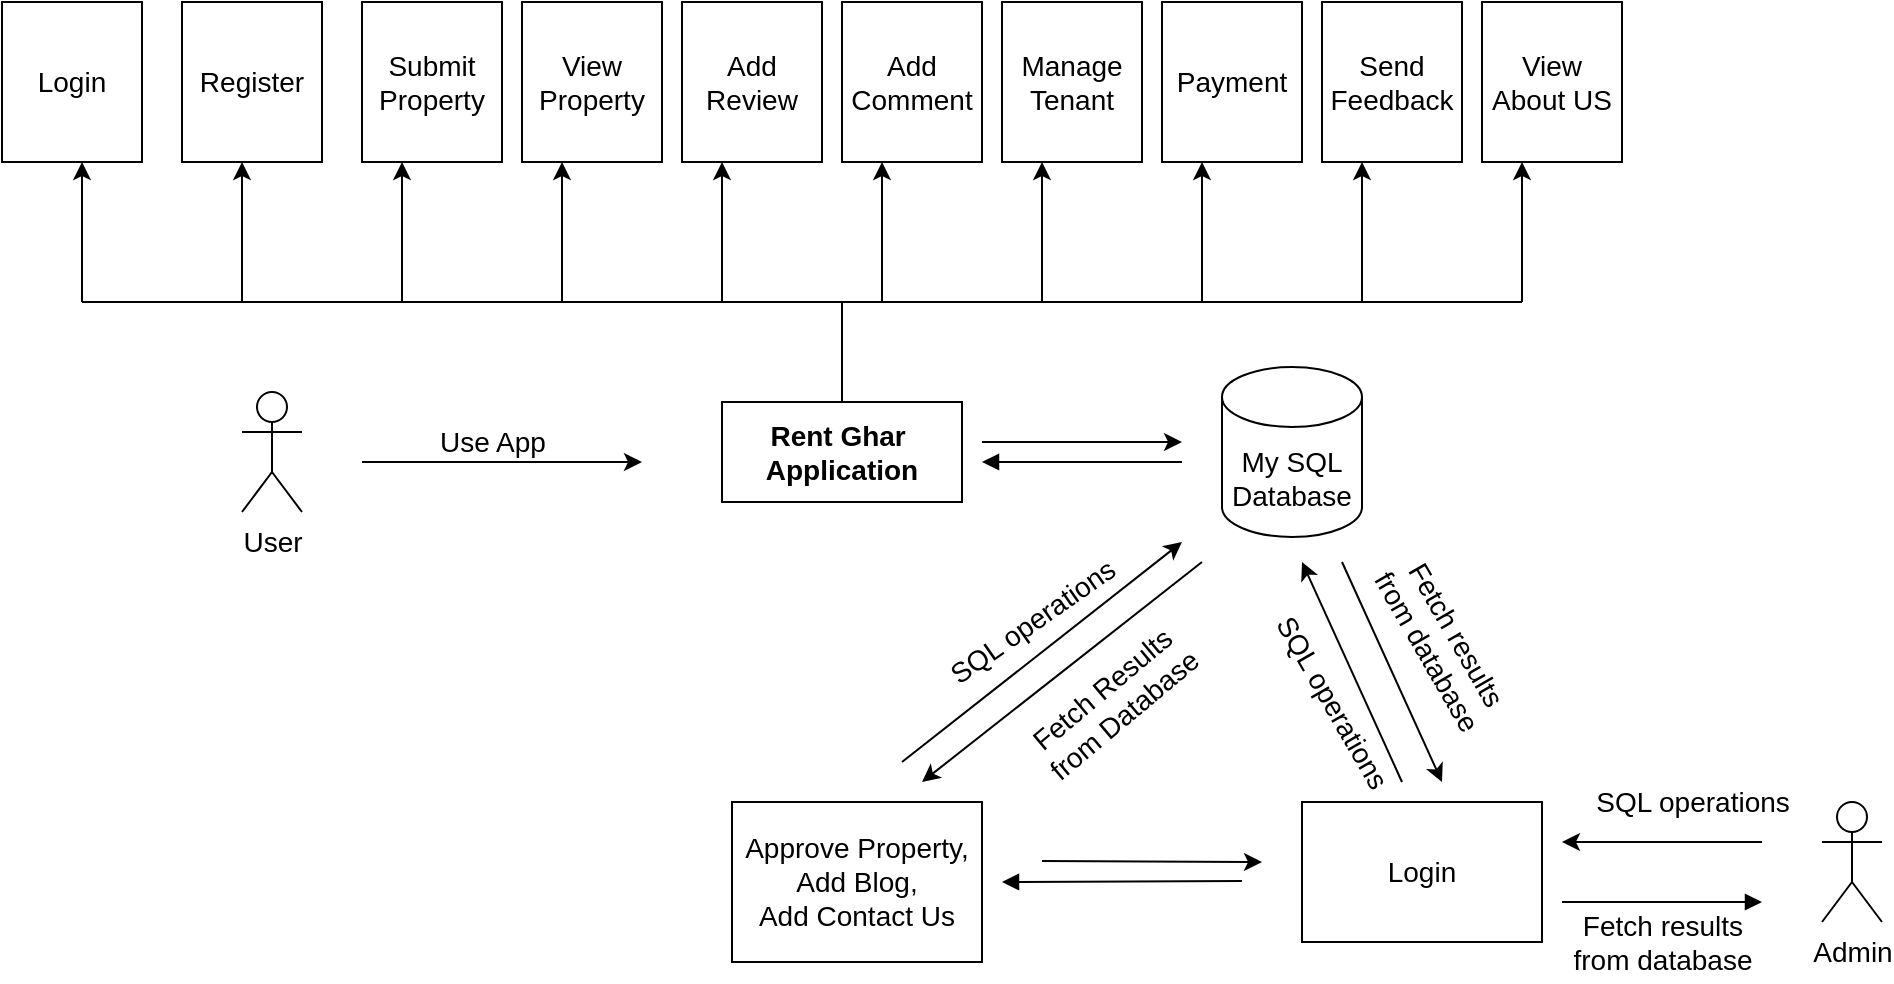 <mxfile version="16.0.3" type="browser"><diagram id="r4xI1C4j-kOWy9uSVbKI" name="Page-1"><mxGraphModel dx="1422" dy="715" grid="1" gridSize="10" guides="1" tooltips="1" connect="1" arrows="1" fold="1" page="1" pageScale="1" pageWidth="850" pageHeight="1100" math="0" shadow="0"><root><mxCell id="0"/><mxCell id="1" parent="0"/><mxCell id="dUj0AZdAuJIaieSg4aUN-1" value="&lt;b style=&quot;font-size: 14px&quot;&gt;Rent Ghar&amp;nbsp;&lt;br&gt;Application&lt;/b&gt;" style="rounded=0;whiteSpace=wrap;html=1;" parent="1" vertex="1"><mxGeometry x="360" y="330" width="120" height="50" as="geometry"/></mxCell><mxCell id="dUj0AZdAuJIaieSg4aUN-2" value="User" style="shape=umlActor;verticalLabelPosition=bottom;verticalAlign=top;html=1;outlineConnect=0;fontSize=14;" parent="1" vertex="1"><mxGeometry x="120" y="325" width="30" height="60" as="geometry"/></mxCell><mxCell id="dUj0AZdAuJIaieSg4aUN-3" value="" style="endArrow=classic;html=1;rounded=0;fontSize=14;" parent="1" edge="1"><mxGeometry width="50" height="50" relative="1" as="geometry"><mxPoint x="180" y="360" as="sourcePoint"/><mxPoint x="320" y="360" as="targetPoint"/></mxGeometry></mxCell><mxCell id="dUj0AZdAuJIaieSg4aUN-4" value="Use App" style="text;html=1;align=center;verticalAlign=middle;resizable=0;points=[];autosize=1;strokeColor=none;fillColor=none;fontSize=14;" parent="1" vertex="1"><mxGeometry x="210" y="340" width="70" height="20" as="geometry"/></mxCell><mxCell id="dUj0AZdAuJIaieSg4aUN-12" value="" style="endArrow=none;html=1;rounded=0;fontSize=14;exitX=0.5;exitY=0;exitDx=0;exitDy=0;" parent="1" source="dUj0AZdAuJIaieSg4aUN-1" edge="1"><mxGeometry width="50" height="50" relative="1" as="geometry"><mxPoint x="370" y="290" as="sourcePoint"/><mxPoint x="420" y="280" as="targetPoint"/></mxGeometry></mxCell><mxCell id="dUj0AZdAuJIaieSg4aUN-13" value="" style="endArrow=none;html=1;rounded=0;fontSize=14;" parent="1" edge="1"><mxGeometry width="50" height="50" relative="1" as="geometry"><mxPoint x="40" y="280" as="sourcePoint"/><mxPoint x="760" y="280" as="targetPoint"/><Array as="points"><mxPoint x="420" y="280"/></Array></mxGeometry></mxCell><mxCell id="dUj0AZdAuJIaieSg4aUN-15" value="" style="endArrow=classic;html=1;rounded=0;fontSize=14;" parent="1" edge="1"><mxGeometry width="50" height="50" relative="1" as="geometry"><mxPoint x="40" y="280" as="sourcePoint"/><mxPoint x="40" y="210" as="targetPoint"/></mxGeometry></mxCell><mxCell id="dUj0AZdAuJIaieSg4aUN-16" value="" style="endArrow=classic;html=1;rounded=0;fontSize=14;" parent="1" edge="1"><mxGeometry width="50" height="50" relative="1" as="geometry"><mxPoint x="120" y="280" as="sourcePoint"/><mxPoint x="120" y="210" as="targetPoint"/></mxGeometry></mxCell><mxCell id="dUj0AZdAuJIaieSg4aUN-17" value="" style="endArrow=classic;html=1;rounded=0;fontSize=14;" parent="1" edge="1"><mxGeometry width="50" height="50" relative="1" as="geometry"><mxPoint x="200" y="280" as="sourcePoint"/><mxPoint x="200" y="210" as="targetPoint"/></mxGeometry></mxCell><mxCell id="dUj0AZdAuJIaieSg4aUN-18" value="" style="endArrow=classic;html=1;rounded=0;fontSize=14;" parent="1" edge="1"><mxGeometry width="50" height="50" relative="1" as="geometry"><mxPoint x="280" y="280" as="sourcePoint"/><mxPoint x="280" y="210" as="targetPoint"/></mxGeometry></mxCell><mxCell id="dUj0AZdAuJIaieSg4aUN-19" value="" style="endArrow=classic;html=1;rounded=0;fontSize=14;" parent="1" edge="1"><mxGeometry width="50" height="50" relative="1" as="geometry"><mxPoint x="360" y="280" as="sourcePoint"/><mxPoint x="360" y="210" as="targetPoint"/></mxGeometry></mxCell><mxCell id="dUj0AZdAuJIaieSg4aUN-20" value="" style="endArrow=classic;html=1;rounded=0;fontSize=14;" parent="1" edge="1"><mxGeometry width="50" height="50" relative="1" as="geometry"><mxPoint x="440" y="280" as="sourcePoint"/><mxPoint x="440" y="210" as="targetPoint"/></mxGeometry></mxCell><mxCell id="dUj0AZdAuJIaieSg4aUN-21" value="" style="endArrow=classic;html=1;rounded=0;fontSize=14;" parent="1" edge="1"><mxGeometry width="50" height="50" relative="1" as="geometry"><mxPoint x="520" y="280" as="sourcePoint"/><mxPoint x="520" y="210" as="targetPoint"/></mxGeometry></mxCell><mxCell id="dUj0AZdAuJIaieSg4aUN-22" value="" style="endArrow=classic;html=1;rounded=0;fontSize=14;" parent="1" edge="1"><mxGeometry width="50" height="50" relative="1" as="geometry"><mxPoint x="600" y="280" as="sourcePoint"/><mxPoint x="600" y="210" as="targetPoint"/></mxGeometry></mxCell><mxCell id="dUj0AZdAuJIaieSg4aUN-23" value="" style="endArrow=classic;html=1;rounded=0;fontSize=14;" parent="1" edge="1"><mxGeometry width="50" height="50" relative="1" as="geometry"><mxPoint x="680" y="280" as="sourcePoint"/><mxPoint x="680" y="210" as="targetPoint"/></mxGeometry></mxCell><mxCell id="dUj0AZdAuJIaieSg4aUN-24" value="" style="endArrow=classic;html=1;rounded=0;fontSize=14;" parent="1" edge="1"><mxGeometry width="50" height="50" relative="1" as="geometry"><mxPoint x="760" y="280" as="sourcePoint"/><mxPoint x="760" y="210" as="targetPoint"/></mxGeometry></mxCell><mxCell id="dUj0AZdAuJIaieSg4aUN-26" value="Login&lt;span style=&quot;color: rgba(0 , 0 , 0 , 0) ; font-family: monospace ; font-size: 0px&quot;&gt;%3CmxGraphModel%3E%3Croot%3E%3CmxCell%20id%3D%220%22%2F%3E%3CmxCell%20id%3D%221%22%20parent%3D%220%22%2F%3E%3CmxCell%20id%3D%222%22%20value%3D%22%22%20style%3D%22endArrow%3Dclassic%3Bhtml%3D1%3Brounded%3D0%3BfontSize%3D14%3B%22%20edge%3D%221%22%20parent%3D%221%22%3E%3CmxGeometry%20width%3D%2250%22%20height%3D%2250%22%20relative%3D%221%22%20as%3D%22geometry%22%3E%3CmxPoint%20x%3D%22760%22%20y%3D%22280%22%20as%3D%22sourcePoint%22%2F%3E%3CmxPoint%20x%3D%22760%22%20y%3D%22210%22%20as%3D%22targetPoint%22%2F%3E%3C%2FmxGeometry%3E%3C%2FmxCell%3E%3C%2Froot%3E%3C%2FmxGraphModel%3E&lt;/span&gt;" style="rounded=0;whiteSpace=wrap;html=1;fontSize=14;" parent="1" vertex="1"><mxGeometry y="130" width="70" height="80" as="geometry"/></mxCell><mxCell id="dUj0AZdAuJIaieSg4aUN-27" value="Register" style="rounded=0;whiteSpace=wrap;html=1;fontSize=14;" parent="1" vertex="1"><mxGeometry x="90" y="130" width="70" height="80" as="geometry"/></mxCell><mxCell id="dUj0AZdAuJIaieSg4aUN-28" value="Submit Property" style="rounded=0;whiteSpace=wrap;html=1;fontSize=14;" parent="1" vertex="1"><mxGeometry x="180" y="130" width="70" height="80" as="geometry"/></mxCell><mxCell id="dUj0AZdAuJIaieSg4aUN-29" value="View Property" style="rounded=0;whiteSpace=wrap;html=1;fontSize=14;" parent="1" vertex="1"><mxGeometry x="260" y="130" width="70" height="80" as="geometry"/></mxCell><mxCell id="dUj0AZdAuJIaieSg4aUN-30" value="Add Review" style="rounded=0;whiteSpace=wrap;html=1;fontSize=14;" parent="1" vertex="1"><mxGeometry x="340" y="130" width="70" height="80" as="geometry"/></mxCell><mxCell id="dUj0AZdAuJIaieSg4aUN-31" value="Add Comment" style="rounded=0;whiteSpace=wrap;html=1;fontSize=14;" parent="1" vertex="1"><mxGeometry x="420" y="130" width="70" height="80" as="geometry"/></mxCell><mxCell id="dUj0AZdAuJIaieSg4aUN-32" value="Manage Tenant" style="rounded=0;whiteSpace=wrap;html=1;fontSize=14;" parent="1" vertex="1"><mxGeometry x="500" y="130" width="70" height="80" as="geometry"/></mxCell><mxCell id="dUj0AZdAuJIaieSg4aUN-33" value="Payment" style="rounded=0;whiteSpace=wrap;html=1;fontSize=14;" parent="1" vertex="1"><mxGeometry x="580" y="130" width="70" height="80" as="geometry"/></mxCell><mxCell id="dUj0AZdAuJIaieSg4aUN-34" value="Send Feedback" style="rounded=0;whiteSpace=wrap;html=1;fontSize=14;" parent="1" vertex="1"><mxGeometry x="660" y="130" width="70" height="80" as="geometry"/></mxCell><mxCell id="dUj0AZdAuJIaieSg4aUN-35" value="View About US" style="rounded=0;whiteSpace=wrap;html=1;fontSize=14;" parent="1" vertex="1"><mxGeometry x="740" y="130" width="70" height="80" as="geometry"/></mxCell><mxCell id="dUj0AZdAuJIaieSg4aUN-38" value="My SQL&lt;br&gt;Database" style="shape=cylinder3;whiteSpace=wrap;html=1;boundedLbl=1;backgroundOutline=1;size=15;fontSize=14;" parent="1" vertex="1"><mxGeometry x="610" y="312.5" width="70" height="85" as="geometry"/></mxCell><mxCell id="dUj0AZdAuJIaieSg4aUN-39" value="" style="endArrow=classic;html=1;rounded=0;fontSize=14;" parent="1" edge="1"><mxGeometry width="50" height="50" relative="1" as="geometry"><mxPoint x="490" y="350" as="sourcePoint"/><mxPoint x="590" y="350" as="targetPoint"/></mxGeometry></mxCell><mxCell id="dUj0AZdAuJIaieSg4aUN-40" value="" style="endArrow=none;html=1;rounded=0;fontSize=14;startArrow=block;startFill=1;endFill=0;" parent="1" edge="1"><mxGeometry width="50" height="50" relative="1" as="geometry"><mxPoint x="490" y="360" as="sourcePoint"/><mxPoint x="590" y="360" as="targetPoint"/></mxGeometry></mxCell><mxCell id="dUj0AZdAuJIaieSg4aUN-41" value="Approve Property,&lt;br&gt;Add Blog,&lt;br&gt;Add Contact Us" style="rounded=0;whiteSpace=wrap;html=1;fontSize=14;" parent="1" vertex="1"><mxGeometry x="365" y="530" width="125" height="80" as="geometry"/></mxCell><mxCell id="dUj0AZdAuJIaieSg4aUN-42" value="Login" style="rounded=0;whiteSpace=wrap;html=1;fontSize=14;" parent="1" vertex="1"><mxGeometry x="650" y="530" width="120" height="70" as="geometry"/></mxCell><mxCell id="dUj0AZdAuJIaieSg4aUN-43" value="Admin" style="shape=umlActor;verticalLabelPosition=bottom;verticalAlign=top;html=1;outlineConnect=0;fontSize=14;" parent="1" vertex="1"><mxGeometry x="910" y="530" width="30" height="60" as="geometry"/></mxCell><mxCell id="dUj0AZdAuJIaieSg4aUN-44" value="" style="endArrow=classic;html=1;rounded=0;fontSize=14;" parent="1" edge="1"><mxGeometry width="50" height="50" relative="1" as="geometry"><mxPoint x="880" y="550" as="sourcePoint"/><mxPoint x="780" y="550" as="targetPoint"/></mxGeometry></mxCell><mxCell id="dUj0AZdAuJIaieSg4aUN-45" value="" style="endArrow=none;html=1;rounded=0;fontSize=14;startArrow=block;startFill=1;endFill=0;" parent="1" edge="1"><mxGeometry width="50" height="50" relative="1" as="geometry"><mxPoint x="880" y="580" as="sourcePoint"/><mxPoint x="780" y="580" as="targetPoint"/></mxGeometry></mxCell><mxCell id="dUj0AZdAuJIaieSg4aUN-46" value="SQL operations" style="text;html=1;align=center;verticalAlign=middle;resizable=0;points=[];autosize=1;strokeColor=none;fillColor=none;fontSize=14;" parent="1" vertex="1"><mxGeometry x="790" y="520" width="110" height="20" as="geometry"/></mxCell><mxCell id="dUj0AZdAuJIaieSg4aUN-47" value="Fetch results &lt;br&gt;from database" style="text;html=1;align=center;verticalAlign=middle;resizable=0;points=[];autosize=1;strokeColor=none;fillColor=none;fontSize=14;" parent="1" vertex="1"><mxGeometry x="775" y="580" width="110" height="40" as="geometry"/></mxCell><mxCell id="dUj0AZdAuJIaieSg4aUN-48" value="" style="endArrow=classic;html=1;rounded=0;fontSize=14;" parent="1" edge="1"><mxGeometry width="50" height="50" relative="1" as="geometry"><mxPoint x="670" y="410" as="sourcePoint"/><mxPoint x="720" y="520" as="targetPoint"/></mxGeometry></mxCell><mxCell id="dUj0AZdAuJIaieSg4aUN-49" value="" style="endArrow=none;html=1;rounded=0;fontSize=14;startArrow=classic;startFill=1;endFill=0;" parent="1" edge="1"><mxGeometry width="50" height="50" relative="1" as="geometry"><mxPoint x="650" y="410" as="sourcePoint"/><mxPoint x="700" y="520" as="targetPoint"/></mxGeometry></mxCell><mxCell id="dUj0AZdAuJIaieSg4aUN-50" value="" style="endArrow=none;html=1;rounded=0;fontSize=14;startArrow=classic;startFill=1;endFill=0;" parent="1" edge="1"><mxGeometry width="50" height="50" relative="1" as="geometry"><mxPoint x="590" y="400" as="sourcePoint"/><mxPoint x="450" y="510" as="targetPoint"/></mxGeometry></mxCell><mxCell id="dUj0AZdAuJIaieSg4aUN-51" value="" style="endArrow=classic;html=1;rounded=0;fontSize=14;startArrow=none;startFill=0;" parent="1" edge="1"><mxGeometry width="50" height="50" relative="1" as="geometry"><mxPoint x="600" y="410" as="sourcePoint"/><mxPoint x="460" y="520" as="targetPoint"/></mxGeometry></mxCell><mxCell id="dUj0AZdAuJIaieSg4aUN-52" value="Fetch Results &lt;br&gt;from Database" style="text;html=1;align=center;verticalAlign=middle;resizable=0;points=[];autosize=1;strokeColor=none;fillColor=none;fontSize=14;rotation=-40;" parent="1" vertex="1"><mxGeometry x="500" y="460" width="110" height="40" as="geometry"/></mxCell><mxCell id="dUj0AZdAuJIaieSg4aUN-53" value="SQL operations" style="text;html=1;align=center;verticalAlign=middle;resizable=0;points=[];autosize=1;strokeColor=none;fillColor=none;fontSize=14;rotation=-35;" parent="1" vertex="1"><mxGeometry x="460" y="430" width="110" height="20" as="geometry"/></mxCell><mxCell id="dUj0AZdAuJIaieSg4aUN-54" value="SQL operations" style="text;html=1;align=center;verticalAlign=middle;resizable=0;points=[];autosize=1;strokeColor=none;fillColor=none;fontSize=14;rotation=60;" parent="1" vertex="1"><mxGeometry x="610" y="470" width="110" height="20" as="geometry"/></mxCell><mxCell id="dUj0AZdAuJIaieSg4aUN-55" value="Fetch results &lt;br&gt;from database" style="text;html=1;align=center;verticalAlign=middle;resizable=0;points=[];autosize=1;strokeColor=none;fillColor=none;fontSize=14;rotation=60;" parent="1" vertex="1"><mxGeometry x="665" y="430" width="110" height="40" as="geometry"/></mxCell><mxCell id="dUj0AZdAuJIaieSg4aUN-56" value="" style="endArrow=classic;html=1;rounded=0;fontSize=14;" parent="1" edge="1"><mxGeometry width="50" height="50" relative="1" as="geometry"><mxPoint x="520" y="559.5" as="sourcePoint"/><mxPoint x="630" y="560" as="targetPoint"/></mxGeometry></mxCell><mxCell id="dUj0AZdAuJIaieSg4aUN-57" value="" style="endArrow=none;html=1;rounded=0;fontSize=14;startArrow=block;startFill=1;endFill=0;" parent="1" edge="1"><mxGeometry width="50" height="50" relative="1" as="geometry"><mxPoint x="500" y="570" as="sourcePoint"/><mxPoint x="620" y="569.5" as="targetPoint"/></mxGeometry></mxCell></root></mxGraphModel></diagram></mxfile>